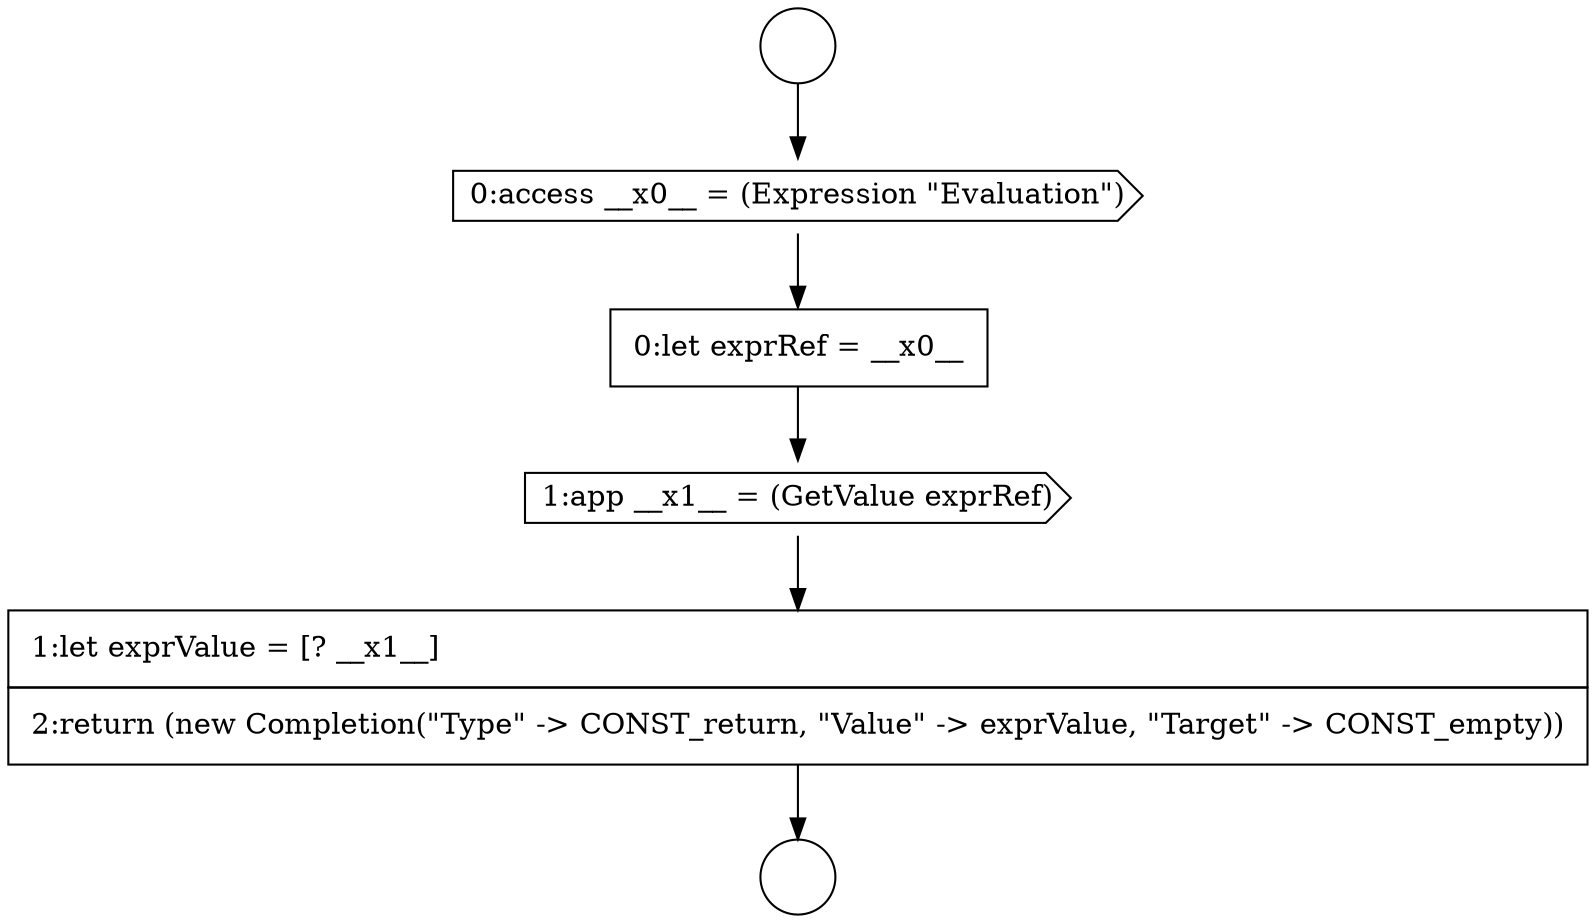 digraph {
  node6787 [shape=cds, label=<<font color="black">1:app __x1__ = (GetValue exprRef)</font>> color="black" fillcolor="white" style=filled]
  node6786 [shape=none, margin=0, label=<<font color="black">
    <table border="0" cellborder="1" cellspacing="0" cellpadding="10">
      <tr><td align="left">0:let exprRef = __x0__</td></tr>
    </table>
  </font>> color="black" fillcolor="white" style=filled]
  node6788 [shape=none, margin=0, label=<<font color="black">
    <table border="0" cellborder="1" cellspacing="0" cellpadding="10">
      <tr><td align="left">1:let exprValue = [? __x1__]</td></tr>
      <tr><td align="left">2:return (new Completion(&quot;Type&quot; -&gt; CONST_return, &quot;Value&quot; -&gt; exprValue, &quot;Target&quot; -&gt; CONST_empty))</td></tr>
    </table>
  </font>> color="black" fillcolor="white" style=filled]
  node6784 [shape=circle label=" " color="black" fillcolor="white" style=filled]
  node6783 [shape=circle label=" " color="black" fillcolor="white" style=filled]
  node6785 [shape=cds, label=<<font color="black">0:access __x0__ = (Expression &quot;Evaluation&quot;)</font>> color="black" fillcolor="white" style=filled]
  node6788 -> node6784 [ color="black"]
  node6785 -> node6786 [ color="black"]
  node6783 -> node6785 [ color="black"]
  node6787 -> node6788 [ color="black"]
  node6786 -> node6787 [ color="black"]
}

